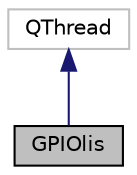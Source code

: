 digraph "GPIOlis"
{
 // INTERACTIVE_SVG=YES
 // LATEX_PDF_SIZE
  edge [fontname="Helvetica",fontsize="10",labelfontname="Helvetica",labelfontsize="10"];
  node [fontname="Helvetica",fontsize="10",shape=record];
  Node1 [label="GPIOlis",height=0.2,width=0.4,color="black", fillcolor="grey75", style="filled", fontcolor="black",tooltip="Controls the threading and interrupts for the EMG system."];
  Node2 -> Node1 [dir="back",color="midnightblue",fontsize="10",style="solid",fontname="Helvetica"];
  Node2 [label="QThread",height=0.2,width=0.4,color="grey75", fillcolor="white", style="filled",tooltip=" "];
}
